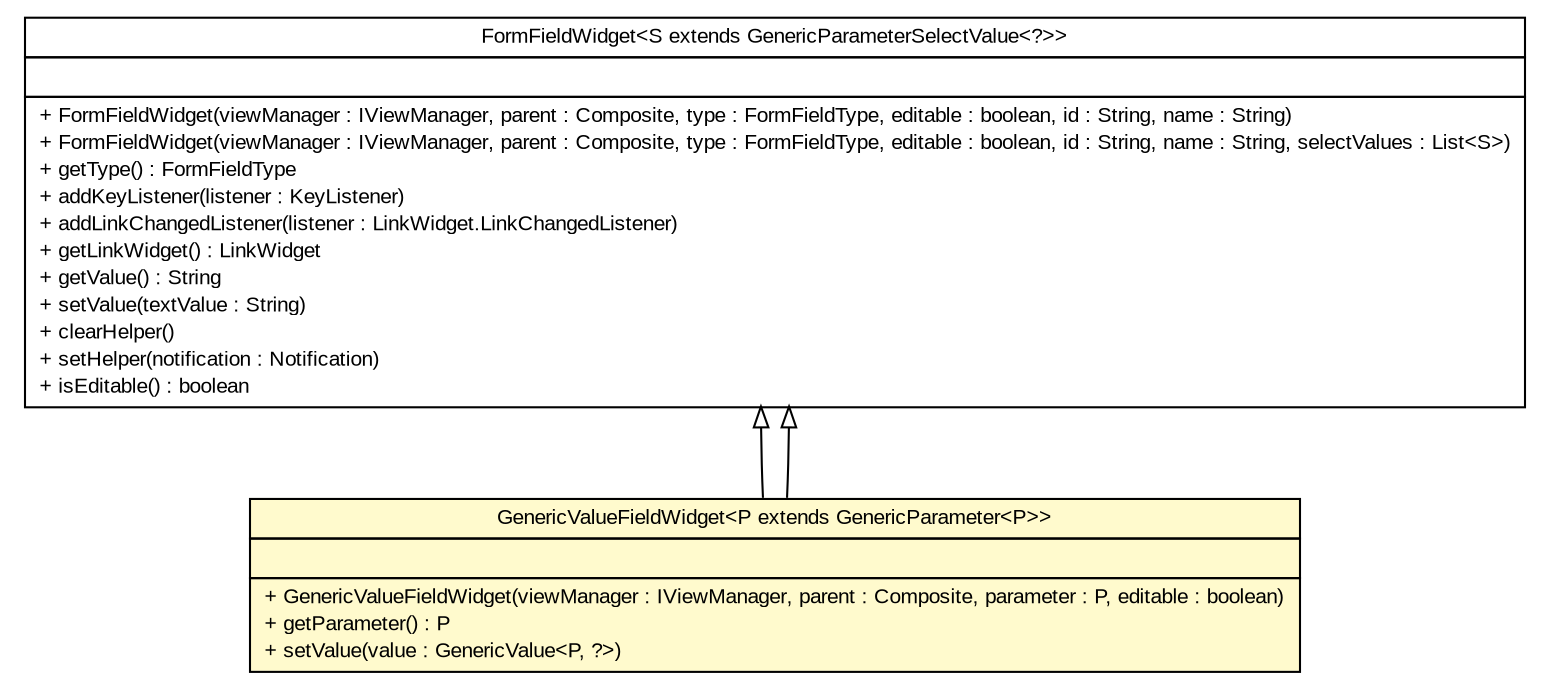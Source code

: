 #!/usr/local/bin/dot
#
# Class diagram 
# Generated by UMLGraph version R5_6-24-gf6e263 (http://www.umlgraph.org/)
#

digraph G {
	edge [fontname="arial",fontsize=10,labelfontname="arial",labelfontsize=10];
	node [fontname="arial",fontsize=10,shape=plaintext];
	nodesep=0.25;
	ranksep=0.5;
	// gov.sandia.cf.parts.widgets.FormFieldWidget<S extends gov.sandia.cf.model.GenericParameterSelectValue<?>>
	c129328 [label=<<table title="gov.sandia.cf.parts.widgets.FormFieldWidget" border="0" cellborder="1" cellspacing="0" cellpadding="2" port="p" href="./FormFieldWidget.html">
		<tr><td><table border="0" cellspacing="0" cellpadding="1">
<tr><td align="center" balign="center"> FormFieldWidget&lt;S extends GenericParameterSelectValue&lt;?&gt;&gt; </td></tr>
		</table></td></tr>
		<tr><td><table border="0" cellspacing="0" cellpadding="1">
<tr><td align="left" balign="left">  </td></tr>
		</table></td></tr>
		<tr><td><table border="0" cellspacing="0" cellpadding="1">
<tr><td align="left" balign="left"> + FormFieldWidget(viewManager : IViewManager, parent : Composite, type : FormFieldType, editable : boolean, id : String, name : String) </td></tr>
<tr><td align="left" balign="left"> + FormFieldWidget(viewManager : IViewManager, parent : Composite, type : FormFieldType, editable : boolean, id : String, name : String, selectValues : List&lt;S&gt;) </td></tr>
<tr><td align="left" balign="left"> + getType() : FormFieldType </td></tr>
<tr><td align="left" balign="left"> + addKeyListener(listener : KeyListener) </td></tr>
<tr><td align="left" balign="left"> + addLinkChangedListener(listener : LinkWidget.LinkChangedListener) </td></tr>
<tr><td align="left" balign="left"> + getLinkWidget() : LinkWidget </td></tr>
<tr><td align="left" balign="left"> + getValue() : String </td></tr>
<tr><td align="left" balign="left"> + setValue(textValue : String) </td></tr>
<tr><td align="left" balign="left"> + clearHelper() </td></tr>
<tr><td align="left" balign="left"> + setHelper(notification : Notification) </td></tr>
<tr><td align="left" balign="left"> + isEditable() : boolean </td></tr>
		</table></td></tr>
		</table>>, URL="./FormFieldWidget.html", fontname="arial", fontcolor="black", fontsize=10.0];
	// gov.sandia.cf.parts.widgets.GenericValueFieldWidget<P extends gov.sandia.cf.model.GenericParameter<P>>
	c129329 [label=<<table title="gov.sandia.cf.parts.widgets.GenericValueFieldWidget" border="0" cellborder="1" cellspacing="0" cellpadding="2" port="p" bgcolor="lemonChiffon" href="./GenericValueFieldWidget.html">
		<tr><td><table border="0" cellspacing="0" cellpadding="1">
<tr><td align="center" balign="center"> GenericValueFieldWidget&lt;P extends GenericParameter&lt;P&gt;&gt; </td></tr>
		</table></td></tr>
		<tr><td><table border="0" cellspacing="0" cellpadding="1">
<tr><td align="left" balign="left">  </td></tr>
		</table></td></tr>
		<tr><td><table border="0" cellspacing="0" cellpadding="1">
<tr><td align="left" balign="left"> + GenericValueFieldWidget(viewManager : IViewManager, parent : Composite, parameter : P, editable : boolean) </td></tr>
<tr><td align="left" balign="left"> + getParameter() : P </td></tr>
<tr><td align="left" balign="left"> + setValue(value : GenericValue&lt;P, ?&gt;) </td></tr>
		</table></td></tr>
		</table>>, URL="./GenericValueFieldWidget.html", fontname="arial", fontcolor="black", fontsize=10.0];
	//gov.sandia.cf.parts.widgets.GenericValueFieldWidget<P extends gov.sandia.cf.model.GenericParameter<P>> extends gov.sandia.cf.parts.widgets.FormFieldWidget<gov.sandia.cf.model.GenericParameterSelectValue<P>>
	c129328:p -> c129329:p [dir=back,arrowtail=empty];
	//gov.sandia.cf.parts.widgets.GenericValueFieldWidget<P extends gov.sandia.cf.model.GenericParameter<P>> extends gov.sandia.cf.parts.widgets.FormFieldWidget<gov.sandia.cf.model.GenericParameterSelectValue<P>>
	c129328:p -> c129329:p [dir=back,arrowtail=empty];
}

